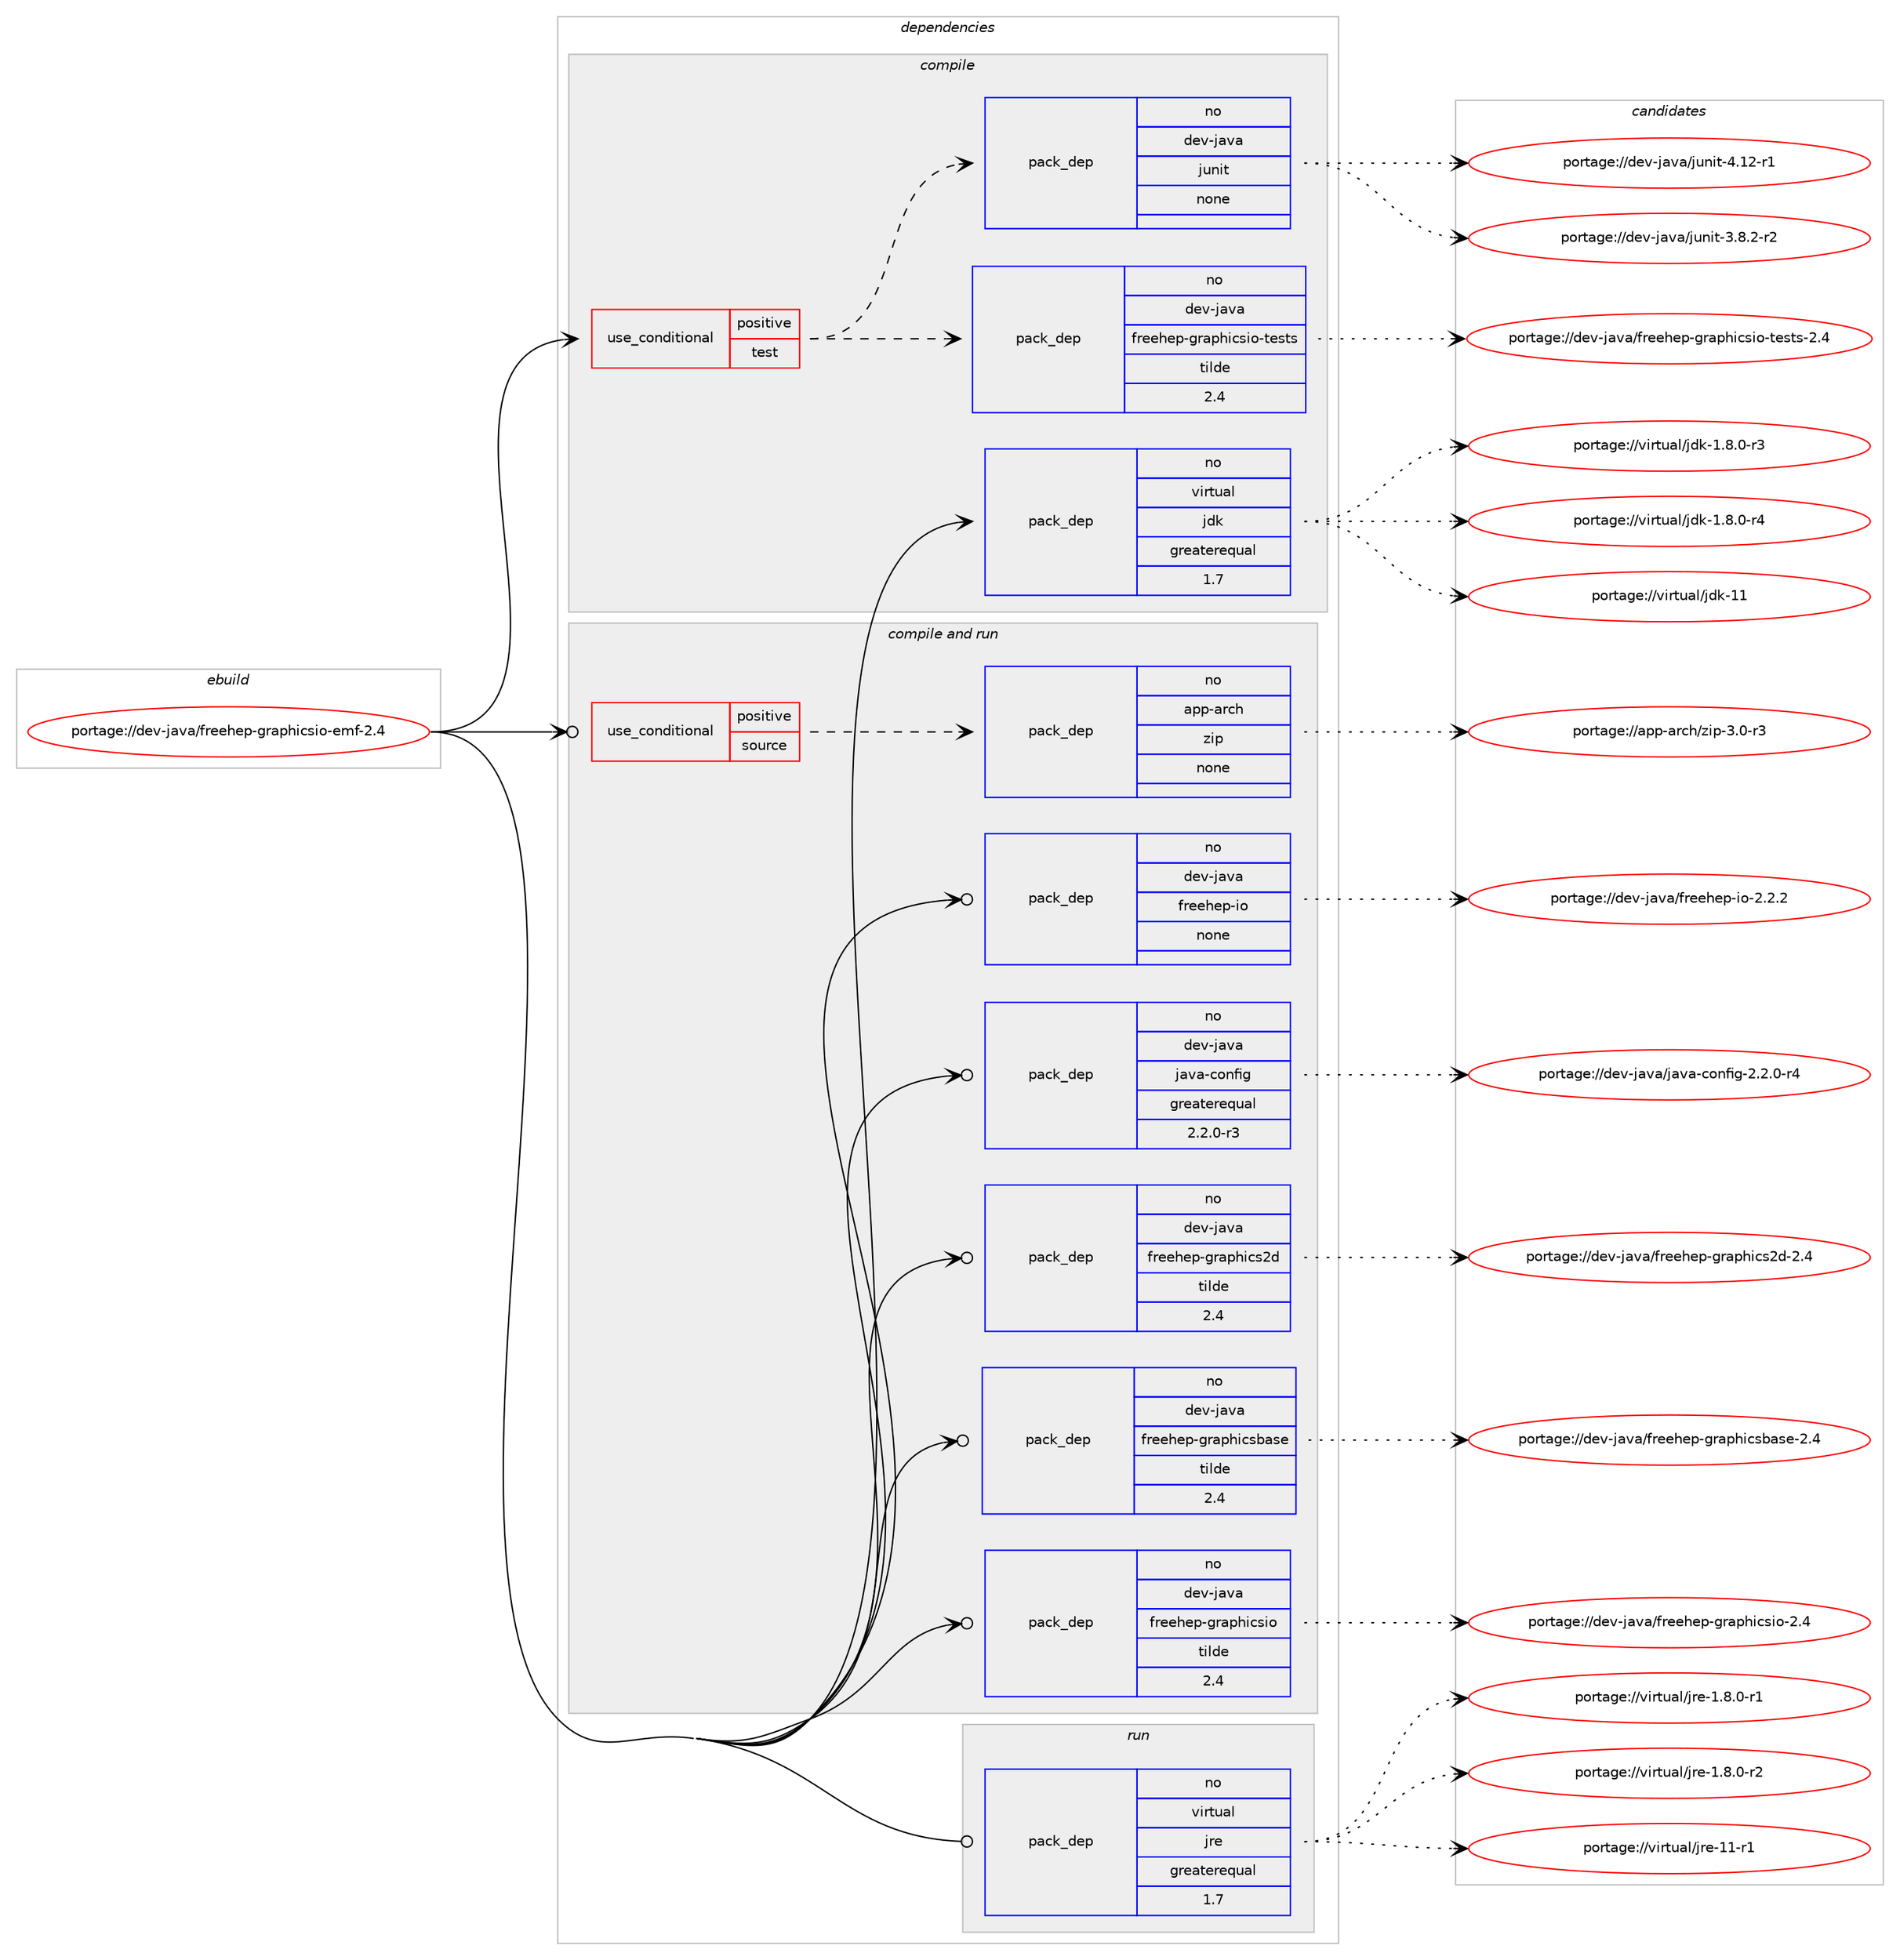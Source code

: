digraph prolog {

# *************
# Graph options
# *************

newrank=true;
concentrate=true;
compound=true;
graph [rankdir=LR,fontname=Helvetica,fontsize=10,ranksep=1.5];#, ranksep=2.5, nodesep=0.2];
edge  [arrowhead=vee];
node  [fontname=Helvetica,fontsize=10];

# **********
# The ebuild
# **********

subgraph cluster_leftcol {
color=gray;
rank=same;
label=<<i>ebuild</i>>;
id [label="portage://dev-java/freehep-graphicsio-emf-2.4", color=red, width=4, href="../dev-java/freehep-graphicsio-emf-2.4.svg"];
}

# ****************
# The dependencies
# ****************

subgraph cluster_midcol {
color=gray;
label=<<i>dependencies</i>>;
subgraph cluster_compile {
fillcolor="#eeeeee";
style=filled;
label=<<i>compile</i>>;
subgraph cond18246 {
dependency87928 [label=<<TABLE BORDER="0" CELLBORDER="1" CELLSPACING="0" CELLPADDING="4"><TR><TD ROWSPAN="3" CELLPADDING="10">use_conditional</TD></TR><TR><TD>positive</TD></TR><TR><TD>test</TD></TR></TABLE>>, shape=none, color=red];
subgraph pack66967 {
dependency87929 [label=<<TABLE BORDER="0" CELLBORDER="1" CELLSPACING="0" CELLPADDING="4" WIDTH="220"><TR><TD ROWSPAN="6" CELLPADDING="30">pack_dep</TD></TR><TR><TD WIDTH="110">no</TD></TR><TR><TD>dev-java</TD></TR><TR><TD>freehep-graphicsio-tests</TD></TR><TR><TD>tilde</TD></TR><TR><TD>2.4</TD></TR></TABLE>>, shape=none, color=blue];
}
dependency87928:e -> dependency87929:w [weight=20,style="dashed",arrowhead="vee"];
subgraph pack66968 {
dependency87930 [label=<<TABLE BORDER="0" CELLBORDER="1" CELLSPACING="0" CELLPADDING="4" WIDTH="220"><TR><TD ROWSPAN="6" CELLPADDING="30">pack_dep</TD></TR><TR><TD WIDTH="110">no</TD></TR><TR><TD>dev-java</TD></TR><TR><TD>junit</TD></TR><TR><TD>none</TD></TR><TR><TD></TD></TR></TABLE>>, shape=none, color=blue];
}
dependency87928:e -> dependency87930:w [weight=20,style="dashed",arrowhead="vee"];
}
id:e -> dependency87928:w [weight=20,style="solid",arrowhead="vee"];
subgraph pack66969 {
dependency87931 [label=<<TABLE BORDER="0" CELLBORDER="1" CELLSPACING="0" CELLPADDING="4" WIDTH="220"><TR><TD ROWSPAN="6" CELLPADDING="30">pack_dep</TD></TR><TR><TD WIDTH="110">no</TD></TR><TR><TD>virtual</TD></TR><TR><TD>jdk</TD></TR><TR><TD>greaterequal</TD></TR><TR><TD>1.7</TD></TR></TABLE>>, shape=none, color=blue];
}
id:e -> dependency87931:w [weight=20,style="solid",arrowhead="vee"];
}
subgraph cluster_compileandrun {
fillcolor="#eeeeee";
style=filled;
label=<<i>compile and run</i>>;
subgraph cond18247 {
dependency87932 [label=<<TABLE BORDER="0" CELLBORDER="1" CELLSPACING="0" CELLPADDING="4"><TR><TD ROWSPAN="3" CELLPADDING="10">use_conditional</TD></TR><TR><TD>positive</TD></TR><TR><TD>source</TD></TR></TABLE>>, shape=none, color=red];
subgraph pack66970 {
dependency87933 [label=<<TABLE BORDER="0" CELLBORDER="1" CELLSPACING="0" CELLPADDING="4" WIDTH="220"><TR><TD ROWSPAN="6" CELLPADDING="30">pack_dep</TD></TR><TR><TD WIDTH="110">no</TD></TR><TR><TD>app-arch</TD></TR><TR><TD>zip</TD></TR><TR><TD>none</TD></TR><TR><TD></TD></TR></TABLE>>, shape=none, color=blue];
}
dependency87932:e -> dependency87933:w [weight=20,style="dashed",arrowhead="vee"];
}
id:e -> dependency87932:w [weight=20,style="solid",arrowhead="odotvee"];
subgraph pack66971 {
dependency87934 [label=<<TABLE BORDER="0" CELLBORDER="1" CELLSPACING="0" CELLPADDING="4" WIDTH="220"><TR><TD ROWSPAN="6" CELLPADDING="30">pack_dep</TD></TR><TR><TD WIDTH="110">no</TD></TR><TR><TD>dev-java</TD></TR><TR><TD>freehep-graphics2d</TD></TR><TR><TD>tilde</TD></TR><TR><TD>2.4</TD></TR></TABLE>>, shape=none, color=blue];
}
id:e -> dependency87934:w [weight=20,style="solid",arrowhead="odotvee"];
subgraph pack66972 {
dependency87935 [label=<<TABLE BORDER="0" CELLBORDER="1" CELLSPACING="0" CELLPADDING="4" WIDTH="220"><TR><TD ROWSPAN="6" CELLPADDING="30">pack_dep</TD></TR><TR><TD WIDTH="110">no</TD></TR><TR><TD>dev-java</TD></TR><TR><TD>freehep-graphicsbase</TD></TR><TR><TD>tilde</TD></TR><TR><TD>2.4</TD></TR></TABLE>>, shape=none, color=blue];
}
id:e -> dependency87935:w [weight=20,style="solid",arrowhead="odotvee"];
subgraph pack66973 {
dependency87936 [label=<<TABLE BORDER="0" CELLBORDER="1" CELLSPACING="0" CELLPADDING="4" WIDTH="220"><TR><TD ROWSPAN="6" CELLPADDING="30">pack_dep</TD></TR><TR><TD WIDTH="110">no</TD></TR><TR><TD>dev-java</TD></TR><TR><TD>freehep-graphicsio</TD></TR><TR><TD>tilde</TD></TR><TR><TD>2.4</TD></TR></TABLE>>, shape=none, color=blue];
}
id:e -> dependency87936:w [weight=20,style="solid",arrowhead="odotvee"];
subgraph pack66974 {
dependency87937 [label=<<TABLE BORDER="0" CELLBORDER="1" CELLSPACING="0" CELLPADDING="4" WIDTH="220"><TR><TD ROWSPAN="6" CELLPADDING="30">pack_dep</TD></TR><TR><TD WIDTH="110">no</TD></TR><TR><TD>dev-java</TD></TR><TR><TD>freehep-io</TD></TR><TR><TD>none</TD></TR><TR><TD></TD></TR></TABLE>>, shape=none, color=blue];
}
id:e -> dependency87937:w [weight=20,style="solid",arrowhead="odotvee"];
subgraph pack66975 {
dependency87938 [label=<<TABLE BORDER="0" CELLBORDER="1" CELLSPACING="0" CELLPADDING="4" WIDTH="220"><TR><TD ROWSPAN="6" CELLPADDING="30">pack_dep</TD></TR><TR><TD WIDTH="110">no</TD></TR><TR><TD>dev-java</TD></TR><TR><TD>java-config</TD></TR><TR><TD>greaterequal</TD></TR><TR><TD>2.2.0-r3</TD></TR></TABLE>>, shape=none, color=blue];
}
id:e -> dependency87938:w [weight=20,style="solid",arrowhead="odotvee"];
}
subgraph cluster_run {
fillcolor="#eeeeee";
style=filled;
label=<<i>run</i>>;
subgraph pack66976 {
dependency87939 [label=<<TABLE BORDER="0" CELLBORDER="1" CELLSPACING="0" CELLPADDING="4" WIDTH="220"><TR><TD ROWSPAN="6" CELLPADDING="30">pack_dep</TD></TR><TR><TD WIDTH="110">no</TD></TR><TR><TD>virtual</TD></TR><TR><TD>jre</TD></TR><TR><TD>greaterequal</TD></TR><TR><TD>1.7</TD></TR></TABLE>>, shape=none, color=blue];
}
id:e -> dependency87939:w [weight=20,style="solid",arrowhead="odot"];
}
}

# **************
# The candidates
# **************

subgraph cluster_choices {
rank=same;
color=gray;
label=<<i>candidates</i>>;

subgraph choice66967 {
color=black;
nodesep=1;
choiceportage100101118451069711897471021141011011041011124510311497112104105991151051114511610111511611545504652 [label="portage://dev-java/freehep-graphicsio-tests-2.4", color=red, width=4,href="../dev-java/freehep-graphicsio-tests-2.4.svg"];
dependency87929:e -> choiceportage100101118451069711897471021141011011041011124510311497112104105991151051114511610111511611545504652:w [style=dotted,weight="100"];
}
subgraph choice66968 {
color=black;
nodesep=1;
choiceportage100101118451069711897471061171101051164551465646504511450 [label="portage://dev-java/junit-3.8.2-r2", color=red, width=4,href="../dev-java/junit-3.8.2-r2.svg"];
choiceportage1001011184510697118974710611711010511645524649504511449 [label="portage://dev-java/junit-4.12-r1", color=red, width=4,href="../dev-java/junit-4.12-r1.svg"];
dependency87930:e -> choiceportage100101118451069711897471061171101051164551465646504511450:w [style=dotted,weight="100"];
dependency87930:e -> choiceportage1001011184510697118974710611711010511645524649504511449:w [style=dotted,weight="100"];
}
subgraph choice66969 {
color=black;
nodesep=1;
choiceportage11810511411611797108471061001074549465646484511451 [label="portage://virtual/jdk-1.8.0-r3", color=red, width=4,href="../virtual/jdk-1.8.0-r3.svg"];
choiceportage11810511411611797108471061001074549465646484511452 [label="portage://virtual/jdk-1.8.0-r4", color=red, width=4,href="../virtual/jdk-1.8.0-r4.svg"];
choiceportage1181051141161179710847106100107454949 [label="portage://virtual/jdk-11", color=red, width=4,href="../virtual/jdk-11.svg"];
dependency87931:e -> choiceportage11810511411611797108471061001074549465646484511451:w [style=dotted,weight="100"];
dependency87931:e -> choiceportage11810511411611797108471061001074549465646484511452:w [style=dotted,weight="100"];
dependency87931:e -> choiceportage1181051141161179710847106100107454949:w [style=dotted,weight="100"];
}
subgraph choice66970 {
color=black;
nodesep=1;
choiceportage9711211245971149910447122105112455146484511451 [label="portage://app-arch/zip-3.0-r3", color=red, width=4,href="../app-arch/zip-3.0-r3.svg"];
dependency87933:e -> choiceportage9711211245971149910447122105112455146484511451:w [style=dotted,weight="100"];
}
subgraph choice66971 {
color=black;
nodesep=1;
choiceportage100101118451069711897471021141011011041011124510311497112104105991155010045504652 [label="portage://dev-java/freehep-graphics2d-2.4", color=red, width=4,href="../dev-java/freehep-graphics2d-2.4.svg"];
dependency87934:e -> choiceportage100101118451069711897471021141011011041011124510311497112104105991155010045504652:w [style=dotted,weight="100"];
}
subgraph choice66972 {
color=black;
nodesep=1;
choiceportage10010111845106971189747102114101101104101112451031149711210410599115989711510145504652 [label="portage://dev-java/freehep-graphicsbase-2.4", color=red, width=4,href="../dev-java/freehep-graphicsbase-2.4.svg"];
dependency87935:e -> choiceportage10010111845106971189747102114101101104101112451031149711210410599115989711510145504652:w [style=dotted,weight="100"];
}
subgraph choice66973 {
color=black;
nodesep=1;
choiceportage1001011184510697118974710211410110110410111245103114971121041059911510511145504652 [label="portage://dev-java/freehep-graphicsio-2.4", color=red, width=4,href="../dev-java/freehep-graphicsio-2.4.svg"];
dependency87936:e -> choiceportage1001011184510697118974710211410110110410111245103114971121041059911510511145504652:w [style=dotted,weight="100"];
}
subgraph choice66974 {
color=black;
nodesep=1;
choiceportage1001011184510697118974710211410110110410111245105111455046504650 [label="portage://dev-java/freehep-io-2.2.2", color=red, width=4,href="../dev-java/freehep-io-2.2.2.svg"];
dependency87937:e -> choiceportage1001011184510697118974710211410110110410111245105111455046504650:w [style=dotted,weight="100"];
}
subgraph choice66975 {
color=black;
nodesep=1;
choiceportage10010111845106971189747106971189745991111101021051034550465046484511452 [label="portage://dev-java/java-config-2.2.0-r4", color=red, width=4,href="../dev-java/java-config-2.2.0-r4.svg"];
dependency87938:e -> choiceportage10010111845106971189747106971189745991111101021051034550465046484511452:w [style=dotted,weight="100"];
}
subgraph choice66976 {
color=black;
nodesep=1;
choiceportage11810511411611797108471061141014549465646484511449 [label="portage://virtual/jre-1.8.0-r1", color=red, width=4,href="../virtual/jre-1.8.0-r1.svg"];
choiceportage11810511411611797108471061141014549465646484511450 [label="portage://virtual/jre-1.8.0-r2", color=red, width=4,href="../virtual/jre-1.8.0-r2.svg"];
choiceportage11810511411611797108471061141014549494511449 [label="portage://virtual/jre-11-r1", color=red, width=4,href="../virtual/jre-11-r1.svg"];
dependency87939:e -> choiceportage11810511411611797108471061141014549465646484511449:w [style=dotted,weight="100"];
dependency87939:e -> choiceportage11810511411611797108471061141014549465646484511450:w [style=dotted,weight="100"];
dependency87939:e -> choiceportage11810511411611797108471061141014549494511449:w [style=dotted,weight="100"];
}
}

}
